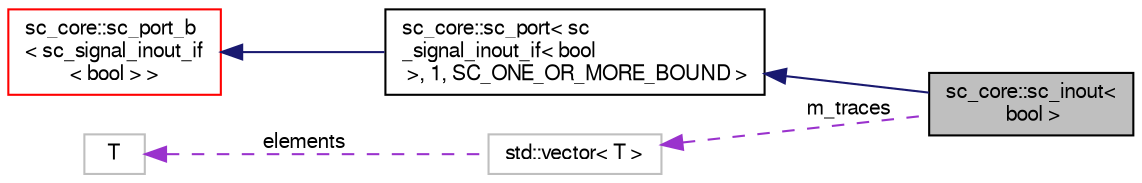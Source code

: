 digraph "sc_core::sc_inout&lt; bool &gt;"
{
  edge [fontname="FreeSans",fontsize="10",labelfontname="FreeSans",labelfontsize="10"];
  node [fontname="FreeSans",fontsize="10",shape=record];
  rankdir="LR";
  Node6 [label="sc_core::sc_inout\<\l bool \>",height=0.2,width=0.4,color="black", fillcolor="grey75", style="filled", fontcolor="black"];
  Node7 -> Node6 [dir="back",color="midnightblue",fontsize="10",style="solid",fontname="FreeSans"];
  Node7 [label="sc_core::sc_port\< sc\l_signal_inout_if\< bool\l \>, 1, SC_ONE_OR_MORE_BOUND \>",height=0.2,width=0.4,color="black", fillcolor="white", style="filled",URL="$a01224.html"];
  Node8 -> Node7 [dir="back",color="midnightblue",fontsize="10",style="solid",fontname="FreeSans"];
  Node8 [label="sc_core::sc_port_b\l\< sc_signal_inout_if\l\< bool \> \>",height=0.2,width=0.4,color="red", fillcolor="white", style="filled",URL="$a01220.html"];
  Node11 -> Node6 [dir="back",color="darkorchid3",fontsize="10",style="dashed",label=" m_traces" ,fontname="FreeSans"];
  Node11 [label="std::vector\< T \>",height=0.2,width=0.4,color="grey75", fillcolor="white", style="filled",tooltip="STL class. "];
  Node12 -> Node11 [dir="back",color="darkorchid3",fontsize="10",style="dashed",label=" elements" ,fontname="FreeSans"];
  Node12 [label="T",height=0.2,width=0.4,color="grey75", fillcolor="white", style="filled"];
}
